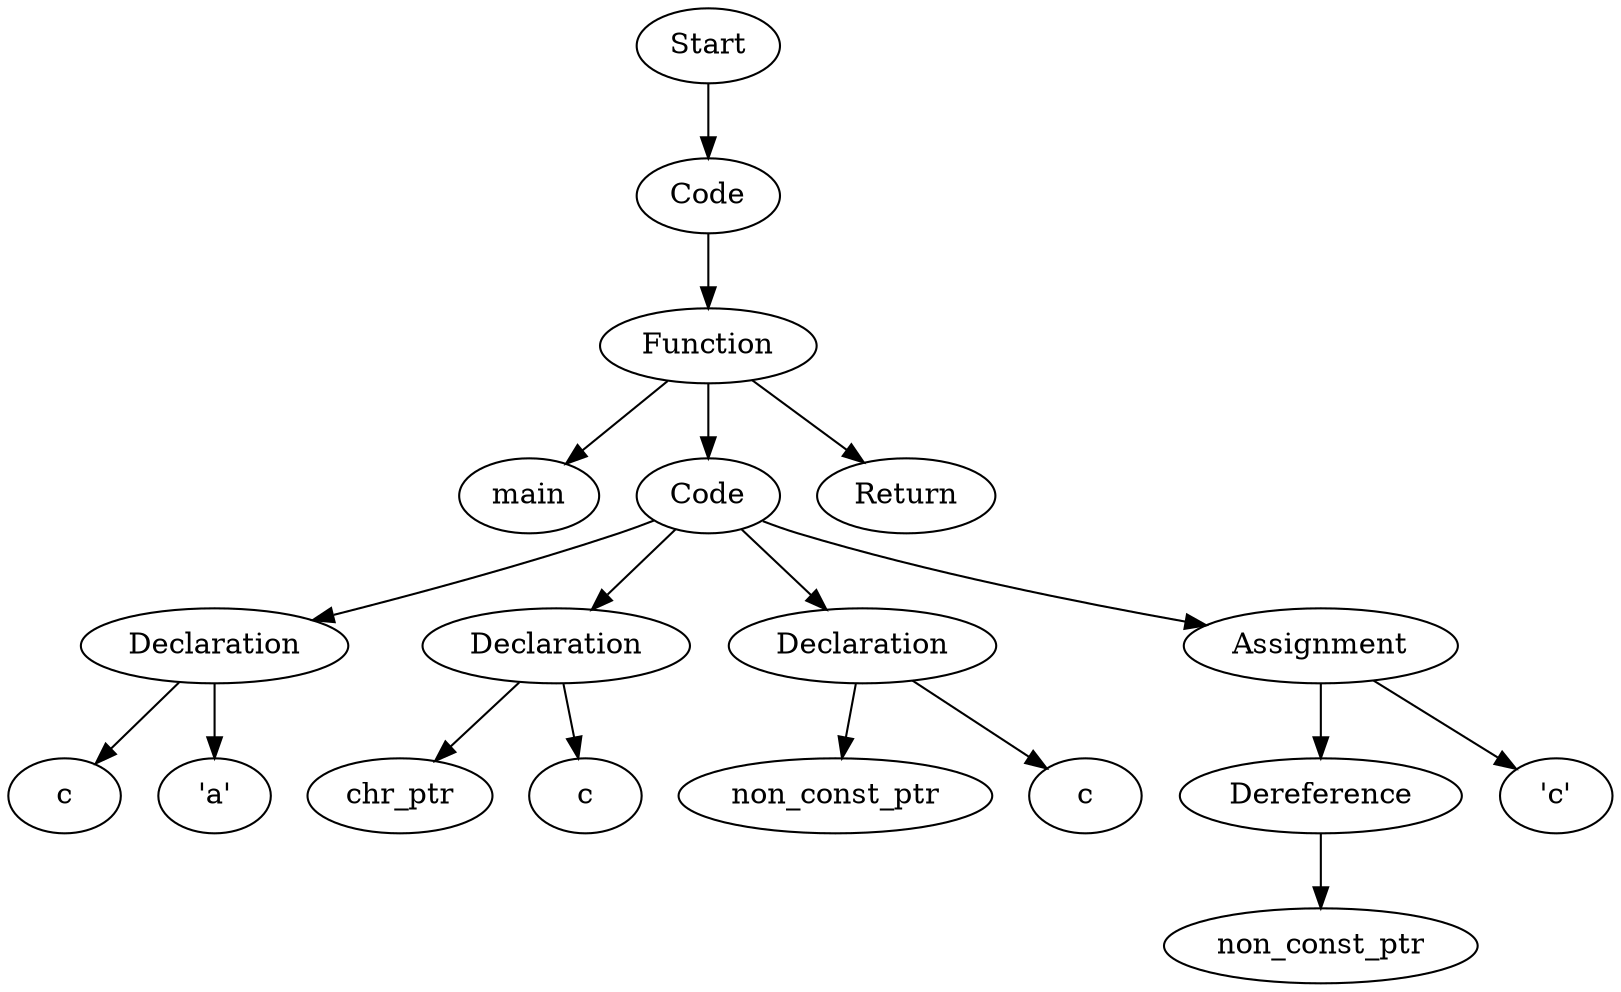 digraph AST {
  "128502761810208" [label="Start"];
  "128502761810208" -> "128502761804064";
  "128502761804064" [label="Code"];
  "128502761804064" -> "128502761809584";
  "128502761809584" [label="Function"];
  "128502761809584" -> "128502761811456";
  "128502761809584" -> "128502761811408";
  "128502761809584" -> "128502761810832";
  "128502761811456" [label="main"];
  "128502761811408" [label="Code"];
  "128502761811408" -> "128502761810400";
  "128502761811408" -> "128502761814672";
  "128502761811408" -> "128502761812848";
  "128502761811408" -> "128502873127040";
  "128502761810400" [label="Declaration"];
  "128502761810400" -> "128502761802960";
  "128502761810400" -> "128502761814480";
  "128502761802960" [label="c"];
  "128502761814480" [label="'a'"];
  "128502761814672" [label="Declaration"];
  "128502761814672" -> "128502761799792";
  "128502761814672" -> "128502761815680";
  "128502761799792" [label="chr_ptr"];
  "128502761815680" [label="c"];
  "128502761812848" [label="Declaration"];
  "128502761812848" -> "128502761536672";
  "128502761812848" -> "128502873125984";
  "128502761536672" [label="non_const_ptr"];
  "128502873125984" [label="c"];
  "128502873127040" [label="Assignment"];
  "128502873127040" -> "128502873116384";
  "128502873127040" -> "128502873128240";
  "128502873116384" [label="Dereference"];
  "128502873116384" -> "128502873127952";
  "128502873127952" [label="non_const_ptr"];
  "128502873128240" [label="'c'"];
  "128502761810832" [label="Return"];
}
